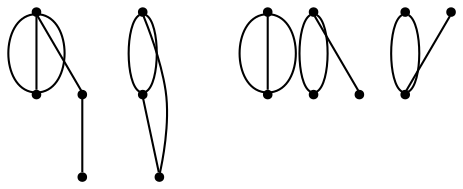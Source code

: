 graph {
  node [shape=point,comment="{\"directed\":false,\"doi\":\"10.1007/3-540-45848-4_19\",\"figure\":\"1 (2)\"}"]

  v0 [pos="1885.3249867757163,2164.077462090385"]
  v1 [pos="1885.3249867757163,2283.6773766411666"]
  v2 [pos="1878.5208384195964,2074.477344089083"]
  v3 [pos="1856.122907002767,1954.4773949517134"]
  v4 [pos="1765.725072224935,1744.8774549696168"]
  v5 [pos="1765.725072224935,1864.877404106987"]
  v6 [pos="1736.1229578653972,1954.4773949517134"]
  v7 [pos="1736.1229578653972,2074.477344089083"]
  v8 [pos="1765.725072224935,1775.2776675754112"]
  v9 [pos="1616.124979654948,2164.077462090385"]
  v10 [pos="1616.124979654948,2403.6775165133995"]
  v11 [pos="1616.124979654948,2283.6773766411666"]
  v12 [pos="1548.5249837239585,2074.477344089083"]
  v13 [pos="1548.5249837239585,1775.2776675754112"]
  v14 [pos="1548.5249837239585,1954.4773949517134"]

  v0 -- v1 [id="-1",pos="1885.3249867757163,2164.077462090385 1826.124954223633,2164.4773695203985 1826.124954223633,2164.4773695203985 1826.124954223633,2164.4773695203985 1826.124954223633,2283.677376641166 1826.124954223633,2283.677376641166 1826.124954223633,2283.677376641166 1885.3249867757163,2283.6773766411666 1885.3249867757163,2283.6773766411666 1885.3249867757163,2283.6773766411666"]
  v12 -- v13 [id="-2",pos="1548.5249837239585,2074.477344089083 1481.3250223795574,2074.0773095024942 1481.3250223795574,2074.0773095024942 1481.3250223795574,2074.0773095024942 1481.3250223795574,1774.8773786756715 1481.3250223795574,1774.8773786756715 1481.3250223795574,1774.8773786756715 1548.5249837239585,1775.2776675754112 1548.5249837239585,1775.2776675754112 1548.5249837239585,1775.2776675754112"]
  v0 -- v1 [id="-3",pos="1885.3249867757163,2164.077462090385 1945.3249613444011,2164.4773695203985 1945.3249613444011,2164.4773695203985 1945.3249613444011,2164.4773695203985 1945.3249613444011,2283.677376641166 1945.3249613444011,2283.677376641166 1945.3249613444011,2283.677376641166 1885.3249867757163,2283.6773766411666 1885.3249867757163,2283.6773766411666 1885.3249867757163,2283.6773766411666"]
  v13 -- v12 [id="-4",pos="1548.5249837239585,1775.2776675754112 1615.7208760579429,1774.8773786756715 1615.7208760579429,1774.8773786756715 1615.7208760579429,1774.8773786756715 1615.7208760579429,2074.0773095024942 1615.7208760579429,2074.0773095024942 1615.7208760579429,2074.0773095024942 1548.5249837239585,2074.477344089083 1548.5249837239585,2074.477344089083 1548.5249837239585,2074.477344089083"]
  v0 -- v1 [id="-5",pos="1885.3249867757163,2164.077462090385 1886.9249979654949,2173.2794019911016 1886.9249979654949,2173.2794019911016 1886.9249979654949,2173.2794019911016 1886.9249979654949,2182.8793419731974 1886.9249979654949,2182.8793419731974 1886.9249979654949,2182.8793419731974 1886.9249979654949,2192.479281955294 1886.9249979654949,2192.479281955294 1886.9249979654949,2192.479281955294 1886.1208597819011,2202.0792219373907 1886.1208597819011,2202.0792219373907 1886.1208597819011,2202.0792219373907 1886.1208597819011,2211.6791619194864 1886.1208597819011,2211.6791619194864 1886.1208597819011,2211.6791619194864 1886.1208597819011,2221.279101901583 1886.1208597819011,2221.279101901583 1886.1208597819011,2221.279101901583 1886.1208597819011,2230.8790418836797 1886.1208597819011,2230.8790418836797 1886.1208597819011,2230.8790418836797 1886.1208597819011,2240.4789818657755 1886.1208597819011,2240.4789818657755 1886.1208597819011,2240.4789818657755 1886.1208597819011,2249.2789798312706 1886.1208597819011,2249.2789798312706 1886.1208597819011,2249.2789798312706 1886.1208597819011,2258.8789198133672 1886.1208597819011,2258.8789198133672 1886.1208597819011,2258.8789198133672 1886.1208597819011,2268.478859795463 1886.1208597819011,2268.478859795463 1886.1208597819011,2268.478859795463 1885.3249867757163,2283.6773766411666 1885.3249867757163,2283.6773766411666 1885.3249867757163,2283.6773766411666"]
  v0 -- v2 [id="-6",pos="1885.3249867757163,2164.077462090385 1885.3249867757163,2140.477328830294 1885.3249867757163,2140.477328830294 1885.3249867757163,2140.477328830294 1883.7249755859377,2116.4774152967657 1883.7249755859377,2116.4774152967657 1883.7249755859377,2116.4774152967657 1882.124964396159,2091.6773054334844 1882.124964396159,2091.6773054334844 1882.124964396159,2091.6773054334844 1878.5208384195964,2074.477344089083 1878.5208384195964,2074.477344089083 1878.5208384195964,2074.477344089083"]
  v2 -- v3 [id="-11",pos="1878.5208384195964,2074.477344089083 1874.9249776204429,2041.277398003471 1874.9249776204429,2041.277398003471 1874.9249776204429,2041.277398003471 1870.1208750406902,2017.2773573133668 1870.1208750406902,2017.2773573133668 1870.1208750406902,2017.2773573133668 1865.3208414713542,1994.07738579644 1865.3208414713542,1994.07738579644 1865.3208414713542,1994.07738579644 1858.924992879232,1971.6773562961143 1858.924992879232,1971.6773562961143 1858.924992879232,1971.6773562961143 1856.122907002767,1954.4773949517134 1856.122907002767,1954.4773949517134 1856.122907002767,1954.4773949517134"]
  v4 -- v5 [id="-18",pos="1765.725072224935,1744.8774549696168 1706.120808919271,1745.27736239963 1706.120808919271,1745.27736239963 1706.120808919271,1745.27736239963 1706.120808919271,1865.2773115369996 1706.120808919271,1865.2773115369996 1706.120808919271,1865.2773115369996 1765.725072224935,1864.877404106987 1765.725072224935,1864.877404106987 1765.725072224935,1864.877404106987"]
  v4 -- v5 [id="-19",pos="1765.725072224935,1744.8774549696168 1826.124954223633,1745.27736239963 1826.124954223633,1745.27736239963 1826.124954223633,1745.27736239963 1826.124954223633,1865.2773115369996 1826.124954223633,1865.2773115369996 1826.124954223633,1865.2773115369996 1765.725072224935,1864.877404106987 1765.725072224935,1864.877404106987 1765.725072224935,1864.877404106987"]
  v6 -- v7 [id="-23",pos="1736.1229578653972,1954.4773949517134 1675.7250467936199,1954.0773603651246 1675.7250467936199,1954.0773603651246 1675.7250467936199,1954.0773603651246 1675.7250467936199,2074.0773095024942 1675.7250467936199,2074.0773095024942 1675.7250467936199,2074.0773095024942 1736.1229578653972,2074.477344089083 1736.1229578653972,2074.477344089083 1736.1229578653972,2074.477344089083"]
  v6 -- v7 [id="-24",pos="1736.1229578653972,1954.4773949517134 1795.7249959309897,1954.0773603651246 1795.7249959309897,1954.0773603651246 1795.7249959309897,1954.0773603651246 1795.7249959309897,2074.0773095024942 1795.7249959309897,2074.0773095024942 1795.7249959309897,2074.0773095024942 1736.1229578653972,2074.477344089083 1736.1229578653972,2074.477344089083 1736.1229578653972,2074.477344089083"]
  v14 -- v13 [id="-28",pos="1548.5249837239585,1954.4773949517134 1546.1250305175781,1944.4781833224815 1546.1250305175781,1944.4781833224815 1546.1250305175781,1944.4781833224815 1546.1250305175781,1934.8782433403853 1546.1250305175781,1934.8782433403853 1546.1250305175781,1934.8782433403853 1546.1250305175781,1925.2784305148643 1546.1250305175781,1925.2784305148643 1546.1250305175781,1925.2784305148643 1546.1250305175781,1915.6783633761925 1546.1250305175781,1915.6783633761925 1546.1250305175781,1915.6783633761925 1546.1250305175781,1906.0782962375206 1546.1250305175781,1906.0782962375206 1546.1250305175781,1906.0782962375206 1546.1250305175781,1897.2780439588746 1546.1250305175781,1897.2780439588746 1546.1250305175781,1897.2780439588746 1546.1250305175781,1887.678231133354 1546.1250305175781,1887.678231133354 1546.1250305175781,1887.678231133354 1546.1250305175781,1878.0781639946822 1546.1250305175781,1878.0781639946822 1546.1250305175781,1878.0781639946822 1546.1250305175781,1868.4780968560103 1546.1250305175781,1868.4780968560103 1546.1250305175781,1868.4780968560103 1546.1250305175781,1858.8780297173384 1546.1250305175781,1858.8780297173384 1546.1250305175781,1858.8780297173384 1546.1250305175781,1849.2779625786666 1546.1250305175781,1849.2779625786666 1546.1250305175781,1849.2779625786666 1546.1250305175781,1839.6778954399947 1546.1250305175781,1839.6778954399947 1546.1250305175781,1839.6778954399947 1546.1250305175781,1830.0778283013228 1546.1250305175781,1830.0778283013228 1546.1250305175781,1830.0778283013228 1546.1250305175781,1820.477761162651 1546.1250305175781,1820.477761162651 1546.1250305175781,1820.477761162651 1546.1250305175781,1810.877694023979 1546.1250305175781,1810.877694023979 1546.1250305175781,1810.877694023979 1546.1250305175781,1801.2776268853072 1546.1250305175781,1801.2776268853072 1546.1250305175781,1801.2776268853072 1546.1250305175781,1791.6775597466353 1546.1250305175781,1791.6775597466353 1546.1250305175781,1791.6775597466353 1548.5249837239585,1775.2776675754112 1548.5249837239585,1775.2776675754112 1548.5249837239585,1775.2776675754112"]
  v9 -- v10 [id="-50",pos="1616.124979654948,2164.077462090385 1526.92502339681,2164.4773695203985 1526.92502339681,2164.4773695203985 1526.92502339681,2164.4773695203985 1526.92502339681,2403.677325778536 1526.92502339681,2403.677325778536 1526.92502339681,2403.677325778536 1616.124979654948,2403.6775165133995 1616.124979654948,2403.6775165133995 1616.124979654948,2403.6775165133995"]
  v9 -- v10 [id="-51",pos="1616.124979654948,2164.077462090385 1706.120808919271,2164.4773695203985 1706.120808919271,2164.4773695203985 1706.120808919271,2164.4773695203985 1706.120808919271,2403.677325778536 1706.120808919271,2403.677325778536 1706.120808919271,2403.677325778536 1616.124979654948,2403.6775165133995 1616.124979654948,2403.6775165133995 1616.124979654948,2403.6775165133995"]
  v9 -- v11 [id="-59",pos="1616.124979654948,2164.077462090385 1616.5250142415366,2174.0787082248253 1616.5250142415366,2174.0787082248253 1616.5250142415366,2174.0787082248253 1616.5250142415366,2183.678648206922 1616.5250142415366,2183.678648206922 1616.5250142415366,2183.678648206922 1616.5250142415366,2193.2785881890177 1616.5250142415366,2193.2785881890177 1616.5250142415366,2193.2785881890177 1616.5250142415366,2202.8785281711143 1616.5250142415366,2202.8785281711143 1616.5250142415366,2202.8785281711143 1616.5250142415366,2212.478468153211 1616.5250142415366,2212.478468153211 1616.5250142415366,2212.478468153211 1616.5250142415366,2222.0784081353067 1616.5250142415366,2222.0784081353067 1616.5250142415366,2222.0784081353067 1616.5250142415366,2231.6783481174034 1616.5250142415366,2231.6783481174034 1616.5250142415366,2231.6783481174034 1615.7208760579429,2241.2782880995 1615.7208760579429,2241.2782880995 1615.7208760579429,2241.2782880995 1615.7208760579429,2250.0782860649942 1615.7208760579429,2250.0782860649942 1615.7208760579429,2250.0782860649942 1615.7208760579429,2259.678226047091 1615.7208760579429,2259.678226047091 1615.7208760579429,2259.678226047091 1615.7208760579429,2269.2781660291876 1615.7208760579429,2269.2781660291876 1615.7208760579429,2269.2781660291876 1616.124979654948,2283.6773766411666 1616.124979654948,2283.6773766411666 1616.124979654948,2283.6773766411666"]
  v8 -- v4 [id="-33",pos="1765.725072224935,1775.2776675754112 1766.9249216715496,1766.078906589083 1766.9249216715496,1766.078906589083 1766.9249216715496,1766.078906589083 1765.725072224935,1744.8774549696168 1765.725072224935,1744.8774549696168 1765.725072224935,1744.8774549696168"]
  v5 -- v8 [id="-37",pos="1765.725072224935,1864.877404106987 1766.124979654948,1852.47951083713 1766.124979654948,1852.47951083713 1766.124979654948,1852.47951083713 1766.124979654948,1842.879443698458 1766.124979654948,1842.879443698458 1766.124979654948,1842.879443698458 1766.124979654948,1833.2793765597862 1766.124979654948,1833.2793765597862 1766.124979654948,1833.2793765597862 1766.124979654948,1823.6793094211143 1766.124979654948,1823.6793094211143 1766.124979654948,1823.6793094211143 1766.124979654948,1814.0792422824425 1766.124979654948,1814.0792422824425 1766.124979654948,1814.0792422824425 1766.124979654948,1804.4791751437706 1766.124979654948,1804.4791751437706 1766.124979654948,1804.4791751437706 1766.124979654948,1794.8791080050987 1766.124979654948,1794.8791080050987 1766.124979654948,1794.8791080050987 1765.725072224935,1775.2776675754112 1765.725072224935,1775.2776675754112 1765.725072224935,1775.2776675754112"]
  v7 -- v6 [id="-45",pos="1736.1229578653972,2074.477344089083 1735.7248942057292,2062.0785607231974 1735.7248942057292,2062.0785607231974 1735.7248942057292,2062.0785607231974 1735.7248942057292,2052.4786207411016 1735.7248942057292,2052.4786207411016 1735.7248942057292,2052.4786207411016 1735.7248942057292,2042.878680759005 1735.7248942057292,2042.878680759005 1735.7248942057292,2042.878680759005 1735.7248942057292,2033.2787407769085 1735.7248942057292,2033.2787407769085 1735.7248942057292,2033.2787407769085 1735.7248942057292,2023.678800794812 1735.7248942057292,2023.678800794812 1735.7248942057292,2023.678800794812 1735.7248942057292,2014.078860812716 1735.7248942057292,2014.078860812716 1735.7248942057292,2014.078860812716 1735.7248942057292,2004.4789208306197 1735.7248942057292,2004.4789208306197 1735.7248942057292,2004.4789208306197 1735.7248942057292,1994.878980848523 1735.7248942057292,1994.878980848523 1735.7248942057292,1994.878980848523 1735.7248942057292,1985.2790408664268 1735.7248942057292,1985.2790408664268 1735.7248942057292,1985.2790408664268 1736.5248362223308,1975.6791008843306 1736.5248362223308,1975.6791008843306 1736.5248362223308,1975.6791008843306 1736.1229578653972,1954.4773949517134 1736.1229578653972,1954.4773949517134 1736.1229578653972,1954.4773949517134"]
}
